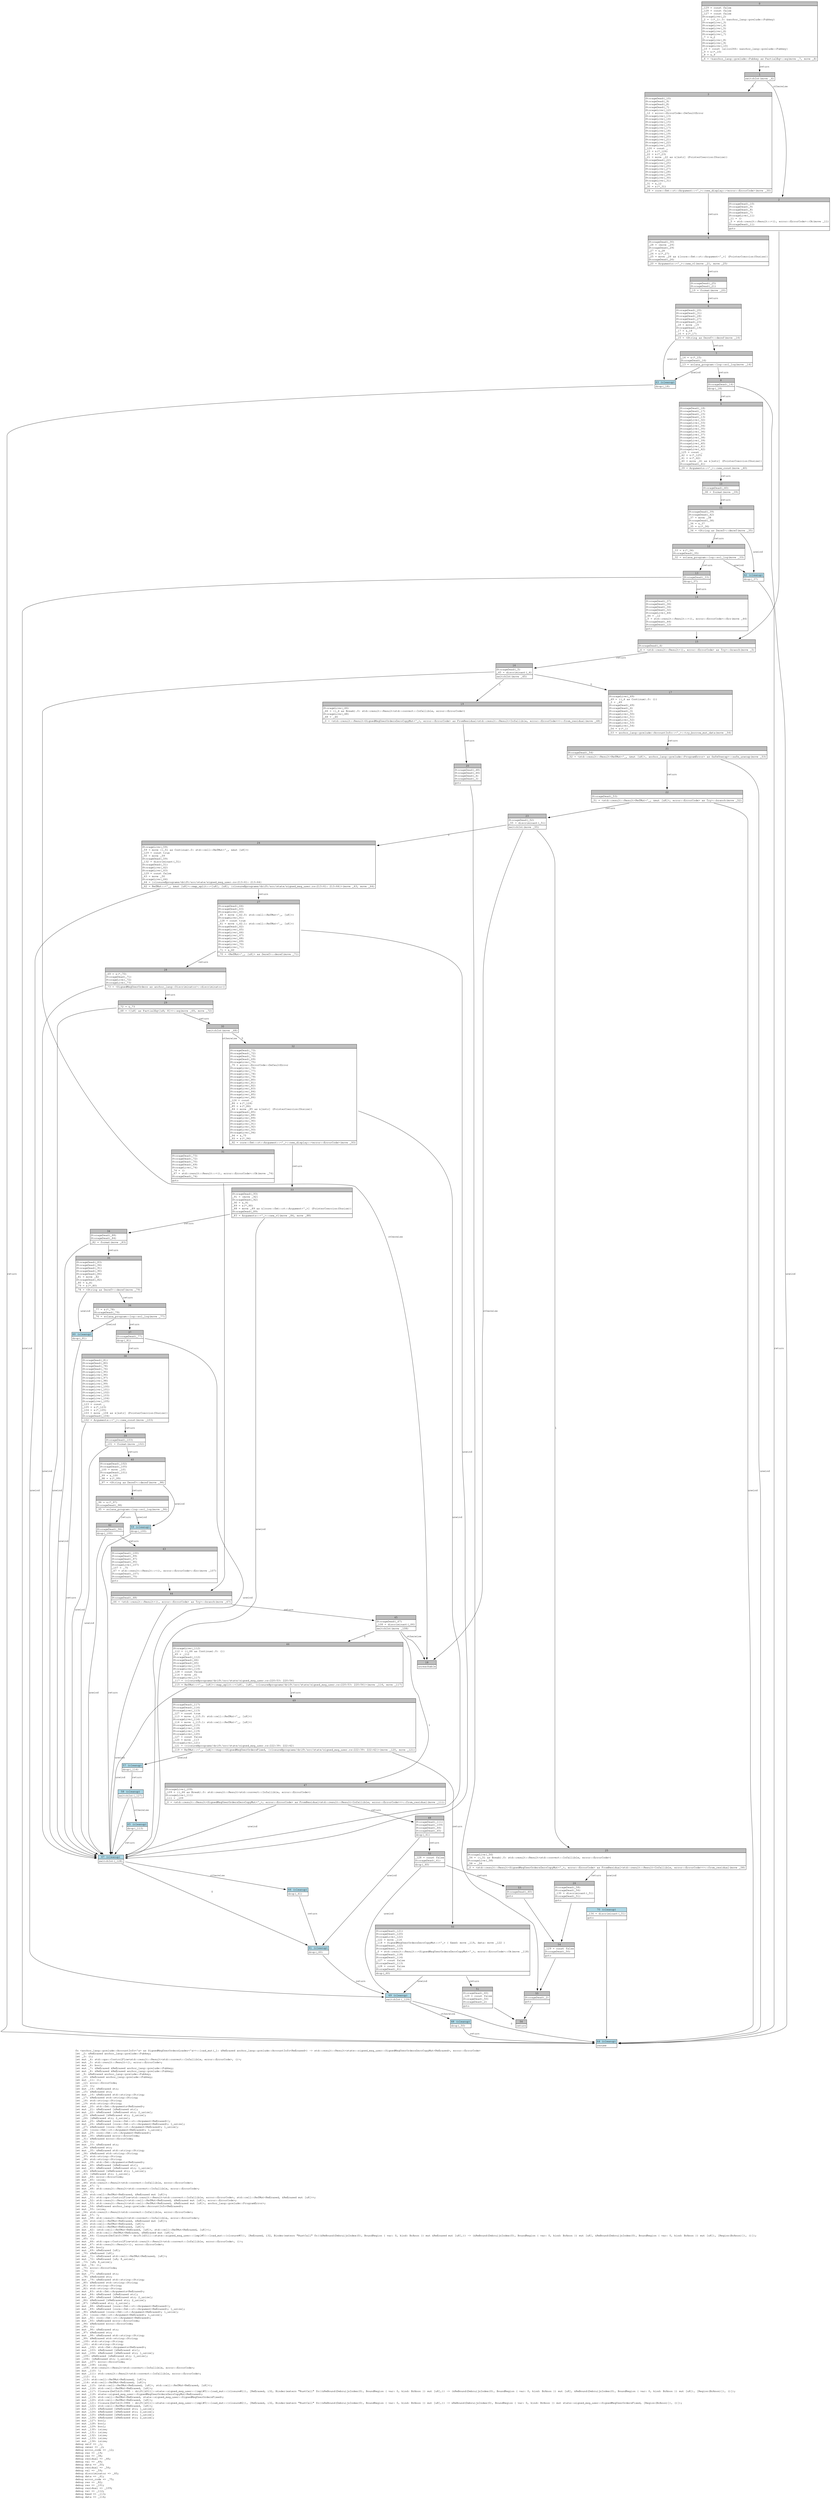 digraph Mir_0_3983 {
    graph [fontname="Courier, monospace"];
    node [fontname="Courier, monospace"];
    edge [fontname="Courier, monospace"];
    label=<fn &lt;anchor_lang::prelude::AccountInfo&lt;'a&gt; as SignedMsgUserOrdersLoader&lt;'a&gt;&gt;::load_mut(_1: &amp;ReErased anchor_lang::prelude::AccountInfo&lt;ReErased&gt;) -&gt; std::result::Result&lt;state::signed_msg_user::SignedMsgUserOrdersZeroCopyMut&lt;ReErased&gt;, error::ErrorCode&gt;<br align="left"/>let _2: &amp;ReErased anchor_lang::prelude::Pubkey;<br align="left"/>let _3: ();<br align="left"/>let mut _4: std::ops::ControlFlow&lt;std::result::Result&lt;std::convert::Infallible, error::ErrorCode&gt;, ()&gt;;<br align="left"/>let mut _5: std::result::Result&lt;(), error::ErrorCode&gt;;<br align="left"/>let mut _6: bool;<br align="left"/>let mut _7: &amp;ReErased &amp;ReErased anchor_lang::prelude::Pubkey;<br align="left"/>let mut _8: &amp;ReErased &amp;ReErased anchor_lang::prelude::Pubkey;<br align="left"/>let _9: &amp;ReErased anchor_lang::prelude::Pubkey;<br align="left"/>let _10: &amp;ReErased anchor_lang::prelude::Pubkey;<br align="left"/>let mut _11: ();<br align="left"/>let _12: error::ErrorCode;<br align="left"/>let _13: ();<br align="left"/>let mut _14: &amp;ReErased str;<br align="left"/>let _15: &amp;ReErased str;<br align="left"/>let mut _16: &amp;ReErased std::string::String;<br align="left"/>let _17: &amp;ReErased std::string::String;<br align="left"/>let _18: std::string::String;<br align="left"/>let _19: std::string::String;<br align="left"/>let mut _20: std::fmt::Arguments&lt;ReErased&gt;;<br align="left"/>let mut _21: &amp;ReErased [&amp;ReErased str];<br align="left"/>let mut _22: &amp;ReErased [&amp;ReErased str; 2_usize];<br align="left"/>let _23: &amp;ReErased [&amp;ReErased str; 2_usize];<br align="left"/>let _24: [&amp;ReErased str; 2_usize];<br align="left"/>let mut _25: &amp;ReErased [core::fmt::rt::Argument&lt;ReErased&gt;];<br align="left"/>let mut _26: &amp;ReErased [core::fmt::rt::Argument&lt;ReErased&gt;; 1_usize];<br align="left"/>let _27: &amp;ReErased [core::fmt::rt::Argument&lt;ReErased&gt;; 1_usize];<br align="left"/>let _28: [core::fmt::rt::Argument&lt;ReErased&gt;; 1_usize];<br align="left"/>let mut _29: core::fmt::rt::Argument&lt;ReErased&gt;;<br align="left"/>let mut _30: &amp;ReErased error::ErrorCode;<br align="left"/>let _31: &amp;ReErased error::ErrorCode;<br align="left"/>let _32: ();<br align="left"/>let mut _33: &amp;ReErased str;<br align="left"/>let _34: &amp;ReErased str;<br align="left"/>let mut _35: &amp;ReErased std::string::String;<br align="left"/>let _36: &amp;ReErased std::string::String;<br align="left"/>let _37: std::string::String;<br align="left"/>let _38: std::string::String;<br align="left"/>let mut _39: std::fmt::Arguments&lt;ReErased&gt;;<br align="left"/>let mut _40: &amp;ReErased [&amp;ReErased str];<br align="left"/>let mut _41: &amp;ReErased [&amp;ReErased str; 1_usize];<br align="left"/>let _42: &amp;ReErased [&amp;ReErased str; 1_usize];<br align="left"/>let _43: [&amp;ReErased str; 1_usize];<br align="left"/>let mut _44: error::ErrorCode;<br align="left"/>let mut _45: isize;<br align="left"/>let _46: std::result::Result&lt;std::convert::Infallible, error::ErrorCode&gt;;<br align="left"/>let mut _47: !;<br align="left"/>let mut _48: std::result::Result&lt;std::convert::Infallible, error::ErrorCode&gt;;<br align="left"/>let _49: ();<br align="left"/>let _50: std::cell::RefMut&lt;ReErased, &amp;ReErased mut [u8]&gt;;<br align="left"/>let mut _51: std::ops::ControlFlow&lt;std::result::Result&lt;std::convert::Infallible, error::ErrorCode&gt;, std::cell::RefMut&lt;ReErased, &amp;ReErased mut [u8]&gt;&gt;;<br align="left"/>let mut _52: std::result::Result&lt;std::cell::RefMut&lt;ReErased, &amp;ReErased mut [u8]&gt;, error::ErrorCode&gt;;<br align="left"/>let mut _53: std::result::Result&lt;std::cell::RefMut&lt;ReErased, &amp;ReErased mut [u8]&gt;, anchor_lang::prelude::ProgramError&gt;;<br align="left"/>let mut _54: &amp;ReErased anchor_lang::prelude::AccountInfo&lt;ReErased&gt;;<br align="left"/>let mut _55: isize;<br align="left"/>let _56: std::result::Result&lt;std::convert::Infallible, error::ErrorCode&gt;;<br align="left"/>let mut _57: !;<br align="left"/>let mut _58: std::result::Result&lt;std::convert::Infallible, error::ErrorCode&gt;;<br align="left"/>let _59: std::cell::RefMut&lt;ReErased, &amp;ReErased mut [u8]&gt;;<br align="left"/>let _60: std::cell::RefMut&lt;ReErased, [u8]&gt;;<br align="left"/>let _61: std::cell::RefMut&lt;ReErased, [u8]&gt;;<br align="left"/>let mut _62: (std::cell::RefMut&lt;ReErased, [u8]&gt;, std::cell::RefMut&lt;ReErased, [u8]&gt;);<br align="left"/>let mut _63: std::cell::RefMut&lt;ReErased, &amp;ReErased mut [u8]&gt;;<br align="left"/>let mut _64: Closure(DefId(0:3984 ~ drift[d311]::state::signed_msg_user::{impl#5}::load_mut::{closure#0}), [ReErased, i32, Binder(extern &quot;RustCall&quot; fn((&amp;ReBound(DebruijnIndex(0), BoundRegion { var: 0, kind: BrAnon }) mut &amp;ReErased mut [u8],)) -&gt; (&amp;ReBound(DebruijnIndex(0), BoundRegion { var: 0, kind: BrAnon }) mut [u8], &amp;ReBound(DebruijnIndex(0), BoundRegion { var: 0, kind: BrAnon }) mut [u8]), [Region(BrAnon)]), ()]);<br align="left"/>let _65: ();<br align="left"/>let mut _66: std::ops::ControlFlow&lt;std::result::Result&lt;std::convert::Infallible, error::ErrorCode&gt;, ()&gt;;<br align="left"/>let mut _67: std::result::Result&lt;(), error::ErrorCode&gt;;<br align="left"/>let mut _68: bool;<br align="left"/>let mut _69: &amp;ReErased [u8];<br align="left"/>let _70: &amp;ReErased [u8];<br align="left"/>let mut _71: &amp;ReErased std::cell::RefMut&lt;ReErased, [u8]&gt;;<br align="left"/>let mut _72: &amp;ReErased [u8; 8_usize];<br align="left"/>let _73: [u8; 8_usize];<br align="left"/>let mut _74: ();<br align="left"/>let _75: error::ErrorCode;<br align="left"/>let _76: ();<br align="left"/>let mut _77: &amp;ReErased str;<br align="left"/>let _78: &amp;ReErased str;<br align="left"/>let mut _79: &amp;ReErased std::string::String;<br align="left"/>let _80: &amp;ReErased std::string::String;<br align="left"/>let _81: std::string::String;<br align="left"/>let _82: std::string::String;<br align="left"/>let mut _83: std::fmt::Arguments&lt;ReErased&gt;;<br align="left"/>let mut _84: &amp;ReErased [&amp;ReErased str];<br align="left"/>let mut _85: &amp;ReErased [&amp;ReErased str; 2_usize];<br align="left"/>let _86: &amp;ReErased [&amp;ReErased str; 2_usize];<br align="left"/>let _87: [&amp;ReErased str; 2_usize];<br align="left"/>let mut _88: &amp;ReErased [core::fmt::rt::Argument&lt;ReErased&gt;];<br align="left"/>let mut _89: &amp;ReErased [core::fmt::rt::Argument&lt;ReErased&gt;; 1_usize];<br align="left"/>let _90: &amp;ReErased [core::fmt::rt::Argument&lt;ReErased&gt;; 1_usize];<br align="left"/>let _91: [core::fmt::rt::Argument&lt;ReErased&gt;; 1_usize];<br align="left"/>let mut _92: core::fmt::rt::Argument&lt;ReErased&gt;;<br align="left"/>let mut _93: &amp;ReErased error::ErrorCode;<br align="left"/>let _94: &amp;ReErased error::ErrorCode;<br align="left"/>let _95: ();<br align="left"/>let mut _96: &amp;ReErased str;<br align="left"/>let _97: &amp;ReErased str;<br align="left"/>let mut _98: &amp;ReErased std::string::String;<br align="left"/>let _99: &amp;ReErased std::string::String;<br align="left"/>let _100: std::string::String;<br align="left"/>let _101: std::string::String;<br align="left"/>let mut _102: std::fmt::Arguments&lt;ReErased&gt;;<br align="left"/>let mut _103: &amp;ReErased [&amp;ReErased str];<br align="left"/>let mut _104: &amp;ReErased [&amp;ReErased str; 1_usize];<br align="left"/>let _105: &amp;ReErased [&amp;ReErased str; 1_usize];<br align="left"/>let _106: [&amp;ReErased str; 1_usize];<br align="left"/>let mut _107: error::ErrorCode;<br align="left"/>let mut _108: isize;<br align="left"/>let _109: std::result::Result&lt;std::convert::Infallible, error::ErrorCode&gt;;<br align="left"/>let mut _110: !;<br align="left"/>let mut _111: std::result::Result&lt;std::convert::Infallible, error::ErrorCode&gt;;<br align="left"/>let _112: ();<br align="left"/>let _113: std::cell::RefMut&lt;ReErased, [u8]&gt;;<br align="left"/>let _114: std::cell::RefMut&lt;ReErased, [u8]&gt;;<br align="left"/>let mut _115: (std::cell::RefMut&lt;ReErased, [u8]&gt;, std::cell::RefMut&lt;ReErased, [u8]&gt;);<br align="left"/>let mut _116: std::cell::RefMut&lt;ReErased, [u8]&gt;;<br align="left"/>let mut _117: Closure(DefId(0:3985 ~ drift[d311]::state::signed_msg_user::{impl#5}::load_mut::{closure#1}), [ReErased, i32, Binder(extern &quot;RustCall&quot; fn((&amp;ReBound(DebruijnIndex(0), BoundRegion { var: 0, kind: BrAnon }) mut [u8],)) -&gt; (&amp;ReBound(DebruijnIndex(0), BoundRegion { var: 0, kind: BrAnon }) mut [u8], &amp;ReBound(DebruijnIndex(0), BoundRegion { var: 0, kind: BrAnon }) mut [u8]), [Region(BrAnon)]), ()]);<br align="left"/>let mut _118: state::signed_msg_user::SignedMsgUserOrdersZeroCopyMut&lt;ReErased&gt;;<br align="left"/>let mut _119: std::cell::RefMut&lt;ReErased, state::signed_msg_user::SignedMsgUserOrdersFixed&gt;;<br align="left"/>let mut _120: std::cell::RefMut&lt;ReErased, [u8]&gt;;<br align="left"/>let mut _121: Closure(DefId(0:3986 ~ drift[d311]::state::signed_msg_user::{impl#5}::load_mut::{closure#2}), [ReErased, i32, Binder(extern &quot;RustCall&quot; fn((&amp;ReBound(DebruijnIndex(0), BoundRegion { var: 0, kind: BrAnon }) mut [u8],)) -&gt; &amp;ReBound(DebruijnIndex(0), BoundRegion { var: 0, kind: BrAnon }) mut state::signed_msg_user::SignedMsgUserOrdersFixed, [Region(BrAnon)]), ()]);<br align="left"/>let mut _122: std::cell::RefMut&lt;ReErased, [u8]&gt;;<br align="left"/>let mut _123: &amp;ReErased [&amp;ReErased str; 1_usize];<br align="left"/>let mut _124: &amp;ReErased [&amp;ReErased str; 2_usize];<br align="left"/>let mut _125: &amp;ReErased [&amp;ReErased str; 1_usize];<br align="left"/>let mut _126: &amp;ReErased [&amp;ReErased str; 2_usize];<br align="left"/>let mut _127: bool;<br align="left"/>let mut _128: bool;<br align="left"/>let mut _129: bool;<br align="left"/>let mut _130: isize;<br align="left"/>let mut _131: isize;<br align="left"/>let mut _132: isize;<br align="left"/>let mut _133: isize;<br align="left"/>let mut _134: isize;<br align="left"/>debug self =&gt; _1;<br align="left"/>debug owner =&gt; _2;<br align="left"/>debug error_code =&gt; _12;<br align="left"/>debug res =&gt; _19;<br align="left"/>debug res =&gt; _38;<br align="left"/>debug residual =&gt; _46;<br align="left"/>debug val =&gt; _49;<br align="left"/>debug data =&gt; _50;<br align="left"/>debug residual =&gt; _56;<br align="left"/>debug val =&gt; _59;<br align="left"/>debug discriminator =&gt; _60;<br align="left"/>debug data =&gt; _61;<br align="left"/>debug error_code =&gt; _75;<br align="left"/>debug res =&gt; _82;<br align="left"/>debug res =&gt; _101;<br align="left"/>debug residual =&gt; _109;<br align="left"/>debug val =&gt; _112;<br align="left"/>debug fixed =&gt; _113;<br align="left"/>debug data =&gt; _114;<br align="left"/>>;
    bb0__0_3983 [shape="none", label=<<table border="0" cellborder="1" cellspacing="0"><tr><td bgcolor="gray" align="center" colspan="1">0</td></tr><tr><td align="left" balign="left">_129 = const false<br/>_128 = const false<br/>_127 = const false<br/>StorageLive(_2)<br/>_2 = ((*_1).3: &amp;anchor_lang::prelude::Pubkey)<br/>StorageLive(_3)<br/>StorageLive(_4)<br/>StorageLive(_5)<br/>StorageLive(_6)<br/>StorageLive(_7)<br/>_7 = &amp;_2<br/>StorageLive(_8)<br/>StorageLive(_9)<br/>StorageLive(_10)<br/>_10 = const {alloc266: &amp;anchor_lang::prelude::Pubkey}<br/>_9 = &amp;(*_10)<br/>_8 = &amp;_9<br/></td></tr><tr><td align="left">_6 = &lt;&amp;anchor_lang::prelude::Pubkey as PartialEq&gt;::eq(move _7, move _8)</td></tr></table>>];
    bb1__0_3983 [shape="none", label=<<table border="0" cellborder="1" cellspacing="0"><tr><td bgcolor="gray" align="center" colspan="1">1</td></tr><tr><td align="left">switchInt(move _6)</td></tr></table>>];
    bb2__0_3983 [shape="none", label=<<table border="0" cellborder="1" cellspacing="0"><tr><td bgcolor="gray" align="center" colspan="1">2</td></tr><tr><td align="left" balign="left">StorageDead(_10)<br/>StorageDead(_9)<br/>StorageDead(_8)<br/>StorageDead(_7)<br/>StorageLive(_11)<br/>_11 = ()<br/>_5 = std::result::Result::&lt;(), error::ErrorCode&gt;::Ok(move _11)<br/>StorageDead(_11)<br/></td></tr><tr><td align="left">goto</td></tr></table>>];
    bb3__0_3983 [shape="none", label=<<table border="0" cellborder="1" cellspacing="0"><tr><td bgcolor="gray" align="center" colspan="1">3</td></tr><tr><td align="left" balign="left">StorageDead(_10)<br/>StorageDead(_9)<br/>StorageDead(_8)<br/>StorageDead(_7)<br/>StorageLive(_12)<br/>_12 = error::ErrorCode::DefaultError<br/>StorageLive(_13)<br/>StorageLive(_14)<br/>StorageLive(_15)<br/>StorageLive(_16)<br/>StorageLive(_17)<br/>StorageLive(_18)<br/>StorageLive(_19)<br/>StorageLive(_20)<br/>StorageLive(_21)<br/>StorageLive(_22)<br/>StorageLive(_23)<br/>_126 = const _<br/>_23 = &amp;(*_126)<br/>_22 = &amp;(*_23)<br/>_21 = move _22 as &amp;[&amp;str] (PointerCoercion(Unsize))<br/>StorageDead(_22)<br/>StorageLive(_25)<br/>StorageLive(_26)<br/>StorageLive(_27)<br/>StorageLive(_28)<br/>StorageLive(_29)<br/>StorageLive(_30)<br/>StorageLive(_31)<br/>_31 = &amp;_12<br/>_30 = &amp;(*_31)<br/></td></tr><tr><td align="left">_29 = core::fmt::rt::Argument::&lt;'_&gt;::new_display::&lt;error::ErrorCode&gt;(move _30)</td></tr></table>>];
    bb4__0_3983 [shape="none", label=<<table border="0" cellborder="1" cellspacing="0"><tr><td bgcolor="gray" align="center" colspan="1">4</td></tr><tr><td align="left" balign="left">StorageDead(_30)<br/>_28 = [move _29]<br/>StorageDead(_29)<br/>_27 = &amp;_28<br/>_26 = &amp;(*_27)<br/>_25 = move _26 as &amp;[core::fmt::rt::Argument&lt;'_&gt;] (PointerCoercion(Unsize))<br/>StorageDead(_26)<br/></td></tr><tr><td align="left">_20 = Arguments::&lt;'_&gt;::new_v1(move _21, move _25)</td></tr></table>>];
    bb5__0_3983 [shape="none", label=<<table border="0" cellborder="1" cellspacing="0"><tr><td bgcolor="gray" align="center" colspan="1">5</td></tr><tr><td align="left" balign="left">StorageDead(_25)<br/>StorageDead(_21)<br/></td></tr><tr><td align="left">_19 = format(move _20)</td></tr></table>>];
    bb6__0_3983 [shape="none", label=<<table border="0" cellborder="1" cellspacing="0"><tr><td bgcolor="gray" align="center" colspan="1">6</td></tr><tr><td align="left" balign="left">StorageDead(_20)<br/>StorageDead(_31)<br/>StorageDead(_28)<br/>StorageDead(_27)<br/>StorageDead(_23)<br/>_18 = move _19<br/>StorageDead(_19)<br/>_17 = &amp;_18<br/>_16 = &amp;(*_17)<br/></td></tr><tr><td align="left">_15 = &lt;String as Deref&gt;::deref(move _16)</td></tr></table>>];
    bb7__0_3983 [shape="none", label=<<table border="0" cellborder="1" cellspacing="0"><tr><td bgcolor="gray" align="center" colspan="1">7</td></tr><tr><td align="left" balign="left">_14 = &amp;(*_15)<br/>StorageDead(_16)<br/></td></tr><tr><td align="left">_13 = solana_program::log::sol_log(move _14)</td></tr></table>>];
    bb8__0_3983 [shape="none", label=<<table border="0" cellborder="1" cellspacing="0"><tr><td bgcolor="gray" align="center" colspan="1">8</td></tr><tr><td align="left" balign="left">StorageDead(_14)<br/></td></tr><tr><td align="left">drop(_18)</td></tr></table>>];
    bb9__0_3983 [shape="none", label=<<table border="0" cellborder="1" cellspacing="0"><tr><td bgcolor="gray" align="center" colspan="1">9</td></tr><tr><td align="left" balign="left">StorageDead(_18)<br/>StorageDead(_17)<br/>StorageDead(_15)<br/>StorageDead(_13)<br/>StorageLive(_32)<br/>StorageLive(_33)<br/>StorageLive(_34)<br/>StorageLive(_35)<br/>StorageLive(_36)<br/>StorageLive(_37)<br/>StorageLive(_38)<br/>StorageLive(_39)<br/>StorageLive(_40)<br/>StorageLive(_41)<br/>StorageLive(_42)<br/>_125 = const _<br/>_42 = &amp;(*_125)<br/>_41 = &amp;(*_42)<br/>_40 = move _41 as &amp;[&amp;str] (PointerCoercion(Unsize))<br/>StorageDead(_41)<br/></td></tr><tr><td align="left">_39 = Arguments::&lt;'_&gt;::new_const(move _40)</td></tr></table>>];
    bb10__0_3983 [shape="none", label=<<table border="0" cellborder="1" cellspacing="0"><tr><td bgcolor="gray" align="center" colspan="1">10</td></tr><tr><td align="left" balign="left">StorageDead(_40)<br/></td></tr><tr><td align="left">_38 = format(move _39)</td></tr></table>>];
    bb11__0_3983 [shape="none", label=<<table border="0" cellborder="1" cellspacing="0"><tr><td bgcolor="gray" align="center" colspan="1">11</td></tr><tr><td align="left" balign="left">StorageDead(_39)<br/>StorageDead(_42)<br/>_37 = move _38<br/>StorageDead(_38)<br/>_36 = &amp;_37<br/>_35 = &amp;(*_36)<br/></td></tr><tr><td align="left">_34 = &lt;String as Deref&gt;::deref(move _35)</td></tr></table>>];
    bb12__0_3983 [shape="none", label=<<table border="0" cellborder="1" cellspacing="0"><tr><td bgcolor="gray" align="center" colspan="1">12</td></tr><tr><td align="left" balign="left">_33 = &amp;(*_34)<br/>StorageDead(_35)<br/></td></tr><tr><td align="left">_32 = solana_program::log::sol_log(move _33)</td></tr></table>>];
    bb13__0_3983 [shape="none", label=<<table border="0" cellborder="1" cellspacing="0"><tr><td bgcolor="gray" align="center" colspan="1">13</td></tr><tr><td align="left" balign="left">StorageDead(_33)<br/></td></tr><tr><td align="left">drop(_37)</td></tr></table>>];
    bb14__0_3983 [shape="none", label=<<table border="0" cellborder="1" cellspacing="0"><tr><td bgcolor="gray" align="center" colspan="1">14</td></tr><tr><td align="left" balign="left">StorageDead(_37)<br/>StorageDead(_36)<br/>StorageDead(_34)<br/>StorageDead(_32)<br/>StorageLive(_44)<br/>_44 = _12<br/>_5 = std::result::Result::&lt;(), error::ErrorCode&gt;::Err(move _44)<br/>StorageDead(_44)<br/>StorageDead(_12)<br/></td></tr><tr><td align="left">goto</td></tr></table>>];
    bb15__0_3983 [shape="none", label=<<table border="0" cellborder="1" cellspacing="0"><tr><td bgcolor="gray" align="center" colspan="1">15</td></tr><tr><td align="left" balign="left">StorageDead(_6)<br/></td></tr><tr><td align="left">_4 = &lt;std::result::Result&lt;(), error::ErrorCode&gt; as Try&gt;::branch(move _5)</td></tr></table>>];
    bb16__0_3983 [shape="none", label=<<table border="0" cellborder="1" cellspacing="0"><tr><td bgcolor="gray" align="center" colspan="1">16</td></tr><tr><td align="left" balign="left">StorageDead(_5)<br/>_45 = discriminant(_4)<br/></td></tr><tr><td align="left">switchInt(move _45)</td></tr></table>>];
    bb17__0_3983 [shape="none", label=<<table border="0" cellborder="1" cellspacing="0"><tr><td bgcolor="gray" align="center" colspan="1">17</td></tr><tr><td align="left" balign="left">StorageLive(_49)<br/>_49 = ((_4 as Continue).0: ())<br/>_3 = _49<br/>StorageDead(_49)<br/>StorageDead(_4)<br/>StorageDead(_3)<br/>StorageLive(_50)<br/>StorageLive(_51)<br/>StorageLive(_52)<br/>StorageLive(_53)<br/>StorageLive(_54)<br/>_54 = &amp;(*_1)<br/></td></tr><tr><td align="left">_53 = anchor_lang::prelude::AccountInfo::&lt;'_&gt;::try_borrow_mut_data(move _54)</td></tr></table>>];
    bb18__0_3983 [shape="none", label=<<table border="0" cellborder="1" cellspacing="0"><tr><td bgcolor="gray" align="center" colspan="1">18</td></tr><tr><td align="left">unreachable</td></tr></table>>];
    bb19__0_3983 [shape="none", label=<<table border="0" cellborder="1" cellspacing="0"><tr><td bgcolor="gray" align="center" colspan="1">19</td></tr><tr><td align="left" balign="left">StorageLive(_46)<br/>_46 = ((_4 as Break).0: std::result::Result&lt;std::convert::Infallible, error::ErrorCode&gt;)<br/>StorageLive(_48)<br/>_48 = _46<br/></td></tr><tr><td align="left">_0 = &lt;std::result::Result&lt;SignedMsgUserOrdersZeroCopyMut&lt;'_&gt;, error::ErrorCode&gt; as FromResidual&lt;std::result::Result&lt;Infallible, error::ErrorCode&gt;&gt;&gt;::from_residual(move _48)</td></tr></table>>];
    bb20__0_3983 [shape="none", label=<<table border="0" cellborder="1" cellspacing="0"><tr><td bgcolor="gray" align="center" colspan="1">20</td></tr><tr><td align="left" balign="left">StorageDead(_48)<br/>StorageDead(_46)<br/>StorageDead(_4)<br/>StorageDead(_3)<br/></td></tr><tr><td align="left">goto</td></tr></table>>];
    bb21__0_3983 [shape="none", label=<<table border="0" cellborder="1" cellspacing="0"><tr><td bgcolor="gray" align="center" colspan="1">21</td></tr><tr><td align="left" balign="left">StorageDead(_54)<br/></td></tr><tr><td align="left">_52 = &lt;std::result::Result&lt;RefMut&lt;'_, &amp;mut [u8]&gt;, anchor_lang::prelude::ProgramError&gt; as SafeUnwrap&gt;::safe_unwrap(move _53)</td></tr></table>>];
    bb22__0_3983 [shape="none", label=<<table border="0" cellborder="1" cellspacing="0"><tr><td bgcolor="gray" align="center" colspan="1">22</td></tr><tr><td align="left" balign="left">StorageDead(_53)<br/></td></tr><tr><td align="left">_51 = &lt;std::result::Result&lt;RefMut&lt;'_, &amp;mut [u8]&gt;, error::ErrorCode&gt; as Try&gt;::branch(move _52)</td></tr></table>>];
    bb23__0_3983 [shape="none", label=<<table border="0" cellborder="1" cellspacing="0"><tr><td bgcolor="gray" align="center" colspan="1">23</td></tr><tr><td align="left" balign="left">StorageDead(_52)<br/>_55 = discriminant(_51)<br/></td></tr><tr><td align="left">switchInt(move _55)</td></tr></table>>];
    bb24__0_3983 [shape="none", label=<<table border="0" cellborder="1" cellspacing="0"><tr><td bgcolor="gray" align="center" colspan="1">24</td></tr><tr><td align="left" balign="left">StorageLive(_59)<br/>_59 = move ((_51 as Continue).0: std::cell::RefMut&lt;'_, &amp;mut [u8]&gt;)<br/>_129 = const true<br/>_50 = move _59<br/>StorageDead(_59)<br/>_132 = discriminant(_51)<br/>StorageDead(_51)<br/>StorageLive(_62)<br/>StorageLive(_63)<br/>_129 = const false<br/>_63 = move _50<br/>StorageLive(_64)<br/>_64 = {closure@programs/drift/src/state/signed_msg_user.rs:213:61: 213:64}<br/></td></tr><tr><td align="left">_62 = RefMut::&lt;'_, &amp;mut [u8]&gt;::map_split::&lt;[u8], [u8], {closure@programs/drift/src/state/signed_msg_user.rs:213:61: 213:64}&gt;(move _63, move _64)</td></tr></table>>];
    bb25__0_3983 [shape="none", label=<<table border="0" cellborder="1" cellspacing="0"><tr><td bgcolor="gray" align="center" colspan="1">25</td></tr><tr><td align="left" balign="left">StorageLive(_56)<br/>_56 = ((_51 as Break).0: std::result::Result&lt;std::convert::Infallible, error::ErrorCode&gt;)<br/>StorageLive(_58)<br/>_58 = _56<br/></td></tr><tr><td align="left">_0 = &lt;std::result::Result&lt;SignedMsgUserOrdersZeroCopyMut&lt;'_&gt;, error::ErrorCode&gt; as FromResidual&lt;std::result::Result&lt;Infallible, error::ErrorCode&gt;&gt;&gt;::from_residual(move _58)</td></tr></table>>];
    bb26__0_3983 [shape="none", label=<<table border="0" cellborder="1" cellspacing="0"><tr><td bgcolor="gray" align="center" colspan="1">26</td></tr><tr><td align="left" balign="left">StorageDead(_58)<br/>StorageDead(_56)<br/>_130 = discriminant(_51)<br/>StorageDead(_51)<br/></td></tr><tr><td align="left">goto</td></tr></table>>];
    bb27__0_3983 [shape="none", label=<<table border="0" cellborder="1" cellspacing="0"><tr><td bgcolor="gray" align="center" colspan="1">27</td></tr><tr><td align="left" balign="left">StorageDead(_64)<br/>StorageDead(_63)<br/>StorageLive(_60)<br/>_60 = move (_62.0: std::cell::RefMut&lt;'_, [u8]&gt;)<br/>StorageLive(_61)<br/>_128 = const true<br/>_61 = move (_62.1: std::cell::RefMut&lt;'_, [u8]&gt;)<br/>StorageDead(_62)<br/>StorageLive(_65)<br/>StorageLive(_66)<br/>StorageLive(_67)<br/>StorageLive(_68)<br/>StorageLive(_69)<br/>StorageLive(_70)<br/>StorageLive(_71)<br/>_71 = &amp;_60<br/></td></tr><tr><td align="left">_70 = &lt;RefMut&lt;'_, [u8]&gt; as Deref&gt;::deref(move _71)</td></tr></table>>];
    bb28__0_3983 [shape="none", label=<<table border="0" cellborder="1" cellspacing="0"><tr><td bgcolor="gray" align="center" colspan="1">28</td></tr><tr><td align="left" balign="left">_69 = &amp;(*_70)<br/>StorageDead(_71)<br/>StorageLive(_72)<br/>StorageLive(_73)<br/></td></tr><tr><td align="left">_73 = &lt;SignedMsgUserOrders as anchor_lang::Discriminator&gt;::discriminator()</td></tr></table>>];
    bb29__0_3983 [shape="none", label=<<table border="0" cellborder="1" cellspacing="0"><tr><td bgcolor="gray" align="center" colspan="1">29</td></tr><tr><td align="left" balign="left">_72 = &amp;_73<br/></td></tr><tr><td align="left">_68 = &lt;[u8] as PartialEq&lt;[u8; 8]&gt;&gt;::eq(move _69, move _72)</td></tr></table>>];
    bb30__0_3983 [shape="none", label=<<table border="0" cellborder="1" cellspacing="0"><tr><td bgcolor="gray" align="center" colspan="1">30</td></tr><tr><td align="left">switchInt(move _68)</td></tr></table>>];
    bb31__0_3983 [shape="none", label=<<table border="0" cellborder="1" cellspacing="0"><tr><td bgcolor="gray" align="center" colspan="1">31</td></tr><tr><td align="left" balign="left">StorageDead(_73)<br/>StorageDead(_72)<br/>StorageDead(_70)<br/>StorageDead(_69)<br/>StorageLive(_74)<br/>_74 = ()<br/>_67 = std::result::Result::&lt;(), error::ErrorCode&gt;::Ok(move _74)<br/>StorageDead(_74)<br/></td></tr><tr><td align="left">goto</td></tr></table>>];
    bb32__0_3983 [shape="none", label=<<table border="0" cellborder="1" cellspacing="0"><tr><td bgcolor="gray" align="center" colspan="1">32</td></tr><tr><td align="left" balign="left">StorageDead(_73)<br/>StorageDead(_72)<br/>StorageDead(_70)<br/>StorageDead(_69)<br/>StorageLive(_75)<br/>_75 = error::ErrorCode::DefaultError<br/>StorageLive(_76)<br/>StorageLive(_77)<br/>StorageLive(_78)<br/>StorageLive(_79)<br/>StorageLive(_80)<br/>StorageLive(_81)<br/>StorageLive(_82)<br/>StorageLive(_83)<br/>StorageLive(_84)<br/>StorageLive(_85)<br/>StorageLive(_86)<br/>_124 = const _<br/>_86 = &amp;(*_124)<br/>_85 = &amp;(*_86)<br/>_84 = move _85 as &amp;[&amp;str] (PointerCoercion(Unsize))<br/>StorageDead(_85)<br/>StorageLive(_88)<br/>StorageLive(_89)<br/>StorageLive(_90)<br/>StorageLive(_91)<br/>StorageLive(_92)<br/>StorageLive(_93)<br/>StorageLive(_94)<br/>_94 = &amp;_75<br/>_93 = &amp;(*_94)<br/></td></tr><tr><td align="left">_92 = core::fmt::rt::Argument::&lt;'_&gt;::new_display::&lt;error::ErrorCode&gt;(move _93)</td></tr></table>>];
    bb33__0_3983 [shape="none", label=<<table border="0" cellborder="1" cellspacing="0"><tr><td bgcolor="gray" align="center" colspan="1">33</td></tr><tr><td align="left" balign="left">StorageDead(_93)<br/>_91 = [move _92]<br/>StorageDead(_92)<br/>_90 = &amp;_91<br/>_89 = &amp;(*_90)<br/>_88 = move _89 as &amp;[core::fmt::rt::Argument&lt;'_&gt;] (PointerCoercion(Unsize))<br/>StorageDead(_89)<br/></td></tr><tr><td align="left">_83 = Arguments::&lt;'_&gt;::new_v1(move _84, move _88)</td></tr></table>>];
    bb34__0_3983 [shape="none", label=<<table border="0" cellborder="1" cellspacing="0"><tr><td bgcolor="gray" align="center" colspan="1">34</td></tr><tr><td align="left" balign="left">StorageDead(_88)<br/>StorageDead(_84)<br/></td></tr><tr><td align="left">_82 = format(move _83)</td></tr></table>>];
    bb35__0_3983 [shape="none", label=<<table border="0" cellborder="1" cellspacing="0"><tr><td bgcolor="gray" align="center" colspan="1">35</td></tr><tr><td align="left" balign="left">StorageDead(_83)<br/>StorageDead(_94)<br/>StorageDead(_91)<br/>StorageDead(_90)<br/>StorageDead(_86)<br/>_81 = move _82<br/>StorageDead(_82)<br/>_80 = &amp;_81<br/>_79 = &amp;(*_80)<br/></td></tr><tr><td align="left">_78 = &lt;String as Deref&gt;::deref(move _79)</td></tr></table>>];
    bb36__0_3983 [shape="none", label=<<table border="0" cellborder="1" cellspacing="0"><tr><td bgcolor="gray" align="center" colspan="1">36</td></tr><tr><td align="left" balign="left">_77 = &amp;(*_78)<br/>StorageDead(_79)<br/></td></tr><tr><td align="left">_76 = solana_program::log::sol_log(move _77)</td></tr></table>>];
    bb37__0_3983 [shape="none", label=<<table border="0" cellborder="1" cellspacing="0"><tr><td bgcolor="gray" align="center" colspan="1">37</td></tr><tr><td align="left" balign="left">StorageDead(_77)<br/></td></tr><tr><td align="left">drop(_81)</td></tr></table>>];
    bb38__0_3983 [shape="none", label=<<table border="0" cellborder="1" cellspacing="0"><tr><td bgcolor="gray" align="center" colspan="1">38</td></tr><tr><td align="left" balign="left">StorageDead(_81)<br/>StorageDead(_80)<br/>StorageDead(_78)<br/>StorageDead(_76)<br/>StorageLive(_95)<br/>StorageLive(_96)<br/>StorageLive(_97)<br/>StorageLive(_98)<br/>StorageLive(_99)<br/>StorageLive(_100)<br/>StorageLive(_101)<br/>StorageLive(_102)<br/>StorageLive(_103)<br/>StorageLive(_104)<br/>StorageLive(_105)<br/>_123 = const _<br/>_105 = &amp;(*_123)<br/>_104 = &amp;(*_105)<br/>_103 = move _104 as &amp;[&amp;str] (PointerCoercion(Unsize))<br/>StorageDead(_104)<br/></td></tr><tr><td align="left">_102 = Arguments::&lt;'_&gt;::new_const(move _103)</td></tr></table>>];
    bb39__0_3983 [shape="none", label=<<table border="0" cellborder="1" cellspacing="0"><tr><td bgcolor="gray" align="center" colspan="1">39</td></tr><tr><td align="left" balign="left">StorageDead(_103)<br/></td></tr><tr><td align="left">_101 = format(move _102)</td></tr></table>>];
    bb40__0_3983 [shape="none", label=<<table border="0" cellborder="1" cellspacing="0"><tr><td bgcolor="gray" align="center" colspan="1">40</td></tr><tr><td align="left" balign="left">StorageDead(_102)<br/>StorageDead(_105)<br/>_100 = move _101<br/>StorageDead(_101)<br/>_99 = &amp;_100<br/>_98 = &amp;(*_99)<br/></td></tr><tr><td align="left">_97 = &lt;String as Deref&gt;::deref(move _98)</td></tr></table>>];
    bb41__0_3983 [shape="none", label=<<table border="0" cellborder="1" cellspacing="0"><tr><td bgcolor="gray" align="center" colspan="1">41</td></tr><tr><td align="left" balign="left">_96 = &amp;(*_97)<br/>StorageDead(_98)<br/></td></tr><tr><td align="left">_95 = solana_program::log::sol_log(move _96)</td></tr></table>>];
    bb42__0_3983 [shape="none", label=<<table border="0" cellborder="1" cellspacing="0"><tr><td bgcolor="gray" align="center" colspan="1">42</td></tr><tr><td align="left" balign="left">StorageDead(_96)<br/></td></tr><tr><td align="left">drop(_100)</td></tr></table>>];
    bb43__0_3983 [shape="none", label=<<table border="0" cellborder="1" cellspacing="0"><tr><td bgcolor="gray" align="center" colspan="1">43</td></tr><tr><td align="left" balign="left">StorageDead(_100)<br/>StorageDead(_99)<br/>StorageDead(_97)<br/>StorageDead(_95)<br/>StorageLive(_107)<br/>_107 = _75<br/>_67 = std::result::Result::&lt;(), error::ErrorCode&gt;::Err(move _107)<br/>StorageDead(_107)<br/>StorageDead(_75)<br/></td></tr><tr><td align="left">goto</td></tr></table>>];
    bb44__0_3983 [shape="none", label=<<table border="0" cellborder="1" cellspacing="0"><tr><td bgcolor="gray" align="center" colspan="1">44</td></tr><tr><td align="left" balign="left">StorageDead(_68)<br/></td></tr><tr><td align="left">_66 = &lt;std::result::Result&lt;(), error::ErrorCode&gt; as Try&gt;::branch(move _67)</td></tr></table>>];
    bb45__0_3983 [shape="none", label=<<table border="0" cellborder="1" cellspacing="0"><tr><td bgcolor="gray" align="center" colspan="1">45</td></tr><tr><td align="left" balign="left">StorageDead(_67)<br/>_108 = discriminant(_66)<br/></td></tr><tr><td align="left">switchInt(move _108)</td></tr></table>>];
    bb46__0_3983 [shape="none", label=<<table border="0" cellborder="1" cellspacing="0"><tr><td bgcolor="gray" align="center" colspan="1">46</td></tr><tr><td align="left" balign="left">StorageLive(_112)<br/>_112 = ((_66 as Continue).0: ())<br/>_65 = _112<br/>StorageDead(_112)<br/>StorageDead(_66)<br/>StorageDead(_65)<br/>StorageLive(_115)<br/>StorageLive(_116)<br/>_128 = const false<br/>_116 = move _61<br/>StorageLive(_117)<br/>_117 = {closure@programs/drift/src/state/signed_msg_user.rs:220:53: 220:56}<br/></td></tr><tr><td align="left">_115 = RefMut::&lt;'_, [u8]&gt;::map_split::&lt;[u8], [u8], {closure@programs/drift/src/state/signed_msg_user.rs:220:53: 220:56}&gt;(move _116, move _117)</td></tr></table>>];
    bb47__0_3983 [shape="none", label=<<table border="0" cellborder="1" cellspacing="0"><tr><td bgcolor="gray" align="center" colspan="1">47</td></tr><tr><td align="left" balign="left">StorageLive(_109)<br/>_109 = ((_66 as Break).0: std::result::Result&lt;std::convert::Infallible, error::ErrorCode&gt;)<br/>StorageLive(_111)<br/>_111 = _109<br/></td></tr><tr><td align="left">_0 = &lt;std::result::Result&lt;SignedMsgUserOrdersZeroCopyMut&lt;'_&gt;, error::ErrorCode&gt; as FromResidual&lt;std::result::Result&lt;Infallible, error::ErrorCode&gt;&gt;&gt;::from_residual(move _111)</td></tr></table>>];
    bb48__0_3983 [shape="none", label=<<table border="0" cellborder="1" cellspacing="0"><tr><td bgcolor="gray" align="center" colspan="1">48</td></tr><tr><td align="left" balign="left">StorageDead(_111)<br/>StorageDead(_109)<br/>StorageDead(_66)<br/>StorageDead(_65)<br/></td></tr><tr><td align="left">drop(_61)</td></tr></table>>];
    bb49__0_3983 [shape="none", label=<<table border="0" cellborder="1" cellspacing="0"><tr><td bgcolor="gray" align="center" colspan="1">49</td></tr><tr><td align="left" balign="left">StorageDead(_117)<br/>StorageDead(_116)<br/>StorageLive(_113)<br/>_127 = const true<br/>_113 = move (_115.0: std::cell::RefMut&lt;'_, [u8]&gt;)<br/>StorageLive(_114)<br/>_114 = move (_115.1: std::cell::RefMut&lt;'_, [u8]&gt;)<br/>StorageDead(_115)<br/>StorageLive(_118)<br/>StorageLive(_119)<br/>StorageLive(_120)<br/>_127 = const false<br/>_120 = move _113<br/>StorageLive(_121)<br/>_121 = {closure@programs/drift/src/state/signed_msg_user.rs:222:39: 222:42}<br/></td></tr><tr><td align="left">_119 = RefMut::&lt;'_, [u8]&gt;::map::&lt;SignedMsgUserOrdersFixed, {closure@programs/drift/src/state/signed_msg_user.rs:222:39: 222:42}&gt;(move _120, move _121)</td></tr></table>>];
    bb50__0_3983 [shape="none", label=<<table border="0" cellborder="1" cellspacing="0"><tr><td bgcolor="gray" align="center" colspan="1">50</td></tr><tr><td align="left" balign="left">StorageDead(_121)<br/>StorageDead(_120)<br/>StorageLive(_122)<br/>_122 = move _114<br/>_118 = SignedMsgUserOrdersZeroCopyMut::&lt;'_&gt; { fixed: move _119, data: move _122 }<br/>StorageDead(_122)<br/>StorageDead(_119)<br/>_0 = std::result::Result::&lt;SignedMsgUserOrdersZeroCopyMut&lt;'_&gt;, error::ErrorCode&gt;::Ok(move _118)<br/>StorageDead(_118)<br/>StorageDead(_114)<br/>_127 = const false<br/>StorageDead(_113)<br/>_128 = const false<br/>StorageDead(_61)<br/></td></tr><tr><td align="left">drop(_60)</td></tr></table>>];
    bb51__0_3983 [shape="none", label=<<table border="0" cellborder="1" cellspacing="0"><tr><td bgcolor="gray" align="center" colspan="1">51</td></tr><tr><td align="left" balign="left">StorageDead(_60)<br/>_129 = const false<br/>StorageDead(_50)<br/>StorageDead(_2)<br/></td></tr><tr><td align="left">goto</td></tr></table>>];
    bb52__0_3983 [shape="none", label=<<table border="0" cellborder="1" cellspacing="0"><tr><td bgcolor="gray" align="center" colspan="1">52</td></tr><tr><td align="left" balign="left">_128 = const false<br/>StorageDead(_61)<br/></td></tr><tr><td align="left">drop(_60)</td></tr></table>>];
    bb53__0_3983 [shape="none", label=<<table border="0" cellborder="1" cellspacing="0"><tr><td bgcolor="gray" align="center" colspan="1">53</td></tr><tr><td align="left" balign="left">StorageDead(_60)<br/></td></tr><tr><td align="left">goto</td></tr></table>>];
    bb54__0_3983 [shape="none", label=<<table border="0" cellborder="1" cellspacing="0"><tr><td bgcolor="gray" align="center" colspan="1">54</td></tr><tr><td align="left" balign="left">_129 = const false<br/>StorageDead(_50)<br/></td></tr><tr><td align="left">goto</td></tr></table>>];
    bb55__0_3983 [shape="none", label=<<table border="0" cellborder="1" cellspacing="0"><tr><td bgcolor="gray" align="center" colspan="1">55</td></tr><tr><td align="left" balign="left">StorageDead(_2)<br/></td></tr><tr><td align="left">goto</td></tr></table>>];
    bb56__0_3983 [shape="none", label=<<table border="0" cellborder="1" cellspacing="0"><tr><td bgcolor="gray" align="center" colspan="1">56</td></tr><tr><td align="left">return</td></tr></table>>];
    bb57__0_3983 [shape="none", label=<<table border="0" cellborder="1" cellspacing="0"><tr><td bgcolor="lightblue" align="center" colspan="1">57 (cleanup)</td></tr><tr><td align="left">drop(_114)</td></tr></table>>];
    bb58__0_3983 [shape="none", label=<<table border="0" cellborder="1" cellspacing="0"><tr><td bgcolor="lightblue" align="center" colspan="1">58 (cleanup)</td></tr><tr><td align="left">switchInt(_127)</td></tr></table>>];
    bb59__0_3983 [shape="none", label=<<table border="0" cellborder="1" cellspacing="0"><tr><td bgcolor="lightblue" align="center" colspan="1">59 (cleanup)</td></tr><tr><td align="left">drop(_100)</td></tr></table>>];
    bb60__0_3983 [shape="none", label=<<table border="0" cellborder="1" cellspacing="0"><tr><td bgcolor="lightblue" align="center" colspan="1">60 (cleanup)</td></tr><tr><td align="left">drop(_81)</td></tr></table>>];
    bb61__0_3983 [shape="none", label=<<table border="0" cellborder="1" cellspacing="0"><tr><td bgcolor="lightblue" align="center" colspan="1">61 (cleanup)</td></tr><tr><td align="left">drop(_60)</td></tr></table>>];
    bb62__0_3983 [shape="none", label=<<table border="0" cellborder="1" cellspacing="0"><tr><td bgcolor="lightblue" align="center" colspan="1">62 (cleanup)</td></tr><tr><td align="left">drop(_37)</td></tr></table>>];
    bb63__0_3983 [shape="none", label=<<table border="0" cellborder="1" cellspacing="0"><tr><td bgcolor="lightblue" align="center" colspan="1">63 (cleanup)</td></tr><tr><td align="left">drop(_18)</td></tr></table>>];
    bb64__0_3983 [shape="none", label=<<table border="0" cellborder="1" cellspacing="0"><tr><td bgcolor="lightblue" align="center" colspan="1">64 (cleanup)</td></tr><tr><td align="left">resume</td></tr></table>>];
    bb65__0_3983 [shape="none", label=<<table border="0" cellborder="1" cellspacing="0"><tr><td bgcolor="lightblue" align="center" colspan="1">65 (cleanup)</td></tr><tr><td align="left">drop(_113)</td></tr></table>>];
    bb66__0_3983 [shape="none", label=<<table border="0" cellborder="1" cellspacing="0"><tr><td bgcolor="lightblue" align="center" colspan="1">66 (cleanup)</td></tr><tr><td align="left">drop(_61)</td></tr></table>>];
    bb67__0_3983 [shape="none", label=<<table border="0" cellborder="1" cellspacing="0"><tr><td bgcolor="lightblue" align="center" colspan="1">67 (cleanup)</td></tr><tr><td align="left">switchInt(_128)</td></tr></table>>];
    bb68__0_3983 [shape="none", label=<<table border="0" cellborder="1" cellspacing="0"><tr><td bgcolor="lightblue" align="center" colspan="1">68 (cleanup)</td></tr><tr><td align="left">drop(_50)</td></tr></table>>];
    bb69__0_3983 [shape="none", label=<<table border="0" cellborder="1" cellspacing="0"><tr><td bgcolor="lightblue" align="center" colspan="1">69 (cleanup)</td></tr><tr><td align="left">switchInt(_129)</td></tr></table>>];
    bb70__0_3983 [shape="none", label=<<table border="0" cellborder="1" cellspacing="0"><tr><td bgcolor="lightblue" align="center" colspan="1">70 (cleanup)</td></tr><tr><td align="left" balign="left">_134 = discriminant(_51)<br/></td></tr><tr><td align="left">goto</td></tr></table>>];
    bb0__0_3983 -> bb1__0_3983 [label="return"];
    bb1__0_3983 -> bb3__0_3983 [label="0"];
    bb1__0_3983 -> bb2__0_3983 [label="otherwise"];
    bb2__0_3983 -> bb15__0_3983 [label=""];
    bb3__0_3983 -> bb4__0_3983 [label="return"];
    bb4__0_3983 -> bb5__0_3983 [label="return"];
    bb5__0_3983 -> bb6__0_3983 [label="return"];
    bb6__0_3983 -> bb7__0_3983 [label="return"];
    bb6__0_3983 -> bb63__0_3983 [label="unwind"];
    bb7__0_3983 -> bb8__0_3983 [label="return"];
    bb7__0_3983 -> bb63__0_3983 [label="unwind"];
    bb8__0_3983 -> bb9__0_3983 [label="return"];
    bb8__0_3983 -> bb64__0_3983 [label="unwind"];
    bb9__0_3983 -> bb10__0_3983 [label="return"];
    bb10__0_3983 -> bb11__0_3983 [label="return"];
    bb11__0_3983 -> bb12__0_3983 [label="return"];
    bb11__0_3983 -> bb62__0_3983 [label="unwind"];
    bb12__0_3983 -> bb13__0_3983 [label="return"];
    bb12__0_3983 -> bb62__0_3983 [label="unwind"];
    bb13__0_3983 -> bb14__0_3983 [label="return"];
    bb13__0_3983 -> bb64__0_3983 [label="unwind"];
    bb14__0_3983 -> bb15__0_3983 [label=""];
    bb15__0_3983 -> bb16__0_3983 [label="return"];
    bb16__0_3983 -> bb17__0_3983 [label="0"];
    bb16__0_3983 -> bb19__0_3983 [label="1"];
    bb16__0_3983 -> bb18__0_3983 [label="otherwise"];
    bb17__0_3983 -> bb21__0_3983 [label="return"];
    bb19__0_3983 -> bb20__0_3983 [label="return"];
    bb20__0_3983 -> bb55__0_3983 [label=""];
    bb21__0_3983 -> bb22__0_3983 [label="return"];
    bb21__0_3983 -> bb64__0_3983 [label="unwind"];
    bb22__0_3983 -> bb23__0_3983 [label="return"];
    bb22__0_3983 -> bb64__0_3983 [label="unwind"];
    bb23__0_3983 -> bb24__0_3983 [label="0"];
    bb23__0_3983 -> bb25__0_3983 [label="1"];
    bb23__0_3983 -> bb18__0_3983 [label="otherwise"];
    bb24__0_3983 -> bb27__0_3983 [label="return"];
    bb24__0_3983 -> bb69__0_3983 [label="unwind"];
    bb25__0_3983 -> bb26__0_3983 [label="return"];
    bb25__0_3983 -> bb70__0_3983 [label="unwind"];
    bb26__0_3983 -> bb54__0_3983 [label=""];
    bb27__0_3983 -> bb28__0_3983 [label="return"];
    bb27__0_3983 -> bb67__0_3983 [label="unwind"];
    bb28__0_3983 -> bb29__0_3983 [label="return"];
    bb28__0_3983 -> bb67__0_3983 [label="unwind"];
    bb29__0_3983 -> bb30__0_3983 [label="return"];
    bb29__0_3983 -> bb67__0_3983 [label="unwind"];
    bb30__0_3983 -> bb32__0_3983 [label="0"];
    bb30__0_3983 -> bb31__0_3983 [label="otherwise"];
    bb31__0_3983 -> bb44__0_3983 [label=""];
    bb32__0_3983 -> bb33__0_3983 [label="return"];
    bb32__0_3983 -> bb67__0_3983 [label="unwind"];
    bb33__0_3983 -> bb34__0_3983 [label="return"];
    bb33__0_3983 -> bb67__0_3983 [label="unwind"];
    bb34__0_3983 -> bb35__0_3983 [label="return"];
    bb34__0_3983 -> bb67__0_3983 [label="unwind"];
    bb35__0_3983 -> bb36__0_3983 [label="return"];
    bb35__0_3983 -> bb60__0_3983 [label="unwind"];
    bb36__0_3983 -> bb37__0_3983 [label="return"];
    bb36__0_3983 -> bb60__0_3983 [label="unwind"];
    bb37__0_3983 -> bb38__0_3983 [label="return"];
    bb37__0_3983 -> bb67__0_3983 [label="unwind"];
    bb38__0_3983 -> bb39__0_3983 [label="return"];
    bb38__0_3983 -> bb67__0_3983 [label="unwind"];
    bb39__0_3983 -> bb40__0_3983 [label="return"];
    bb39__0_3983 -> bb67__0_3983 [label="unwind"];
    bb40__0_3983 -> bb41__0_3983 [label="return"];
    bb40__0_3983 -> bb59__0_3983 [label="unwind"];
    bb41__0_3983 -> bb42__0_3983 [label="return"];
    bb41__0_3983 -> bb59__0_3983 [label="unwind"];
    bb42__0_3983 -> bb43__0_3983 [label="return"];
    bb42__0_3983 -> bb67__0_3983 [label="unwind"];
    bb43__0_3983 -> bb44__0_3983 [label=""];
    bb44__0_3983 -> bb45__0_3983 [label="return"];
    bb44__0_3983 -> bb67__0_3983 [label="unwind"];
    bb45__0_3983 -> bb46__0_3983 [label="0"];
    bb45__0_3983 -> bb47__0_3983 [label="1"];
    bb45__0_3983 -> bb18__0_3983 [label="otherwise"];
    bb46__0_3983 -> bb49__0_3983 [label="return"];
    bb46__0_3983 -> bb67__0_3983 [label="unwind"];
    bb47__0_3983 -> bb48__0_3983 [label="return"];
    bb47__0_3983 -> bb67__0_3983 [label="unwind"];
    bb48__0_3983 -> bb52__0_3983 [label="return"];
    bb48__0_3983 -> bb61__0_3983 [label="unwind"];
    bb49__0_3983 -> bb50__0_3983 [label="return"];
    bb49__0_3983 -> bb57__0_3983 [label="unwind"];
    bb50__0_3983 -> bb51__0_3983 [label="return"];
    bb50__0_3983 -> bb69__0_3983 [label="unwind"];
    bb51__0_3983 -> bb56__0_3983 [label=""];
    bb52__0_3983 -> bb53__0_3983 [label="return"];
    bb52__0_3983 -> bb69__0_3983 [label="unwind"];
    bb53__0_3983 -> bb54__0_3983 [label=""];
    bb54__0_3983 -> bb55__0_3983 [label=""];
    bb55__0_3983 -> bb56__0_3983 [label=""];
    bb57__0_3983 -> bb58__0_3983 [label="return"];
    bb58__0_3983 -> bb67__0_3983 [label="0"];
    bb58__0_3983 -> bb65__0_3983 [label="otherwise"];
    bb59__0_3983 -> bb67__0_3983 [label="return"];
    bb60__0_3983 -> bb67__0_3983 [label="return"];
    bb61__0_3983 -> bb69__0_3983 [label="return"];
    bb62__0_3983 -> bb64__0_3983 [label="return"];
    bb63__0_3983 -> bb64__0_3983 [label="return"];
    bb65__0_3983 -> bb67__0_3983 [label="return"];
    bb66__0_3983 -> bb61__0_3983 [label="return"];
    bb67__0_3983 -> bb61__0_3983 [label="0"];
    bb67__0_3983 -> bb66__0_3983 [label="otherwise"];
    bb68__0_3983 -> bb64__0_3983 [label="return"];
    bb69__0_3983 -> bb64__0_3983 [label="0"];
    bb69__0_3983 -> bb68__0_3983 [label="otherwise"];
    bb70__0_3983 -> bb64__0_3983 [label=""];
}
